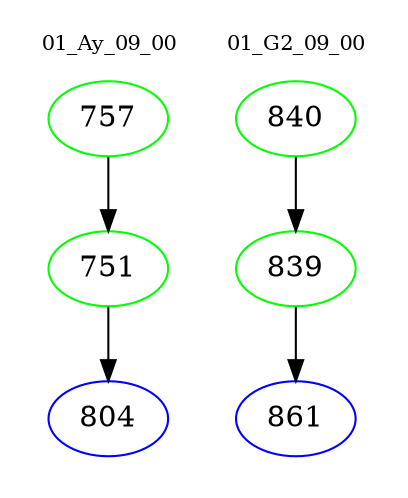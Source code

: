 digraph{
subgraph cluster_0 {
color = white
label = "01_Ay_09_00";
fontsize=10;
T0_757 [label="757", color="green"]
T0_757 -> T0_751 [color="black"]
T0_751 [label="751", color="green"]
T0_751 -> T0_804 [color="black"]
T0_804 [label="804", color="blue"]
}
subgraph cluster_1 {
color = white
label = "01_G2_09_00";
fontsize=10;
T1_840 [label="840", color="green"]
T1_840 -> T1_839 [color="black"]
T1_839 [label="839", color="green"]
T1_839 -> T1_861 [color="black"]
T1_861 [label="861", color="blue"]
}
}
